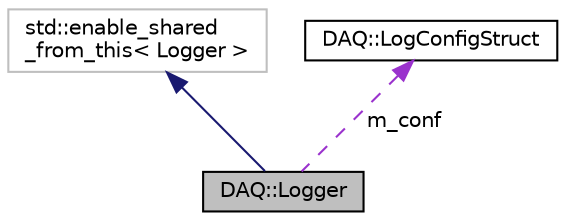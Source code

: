 digraph "DAQ::Logger"
{
  edge [fontname="Helvetica",fontsize="10",labelfontname="Helvetica",labelfontsize="10"];
  node [fontname="Helvetica",fontsize="10",shape=record];
  Node3 [label="DAQ::Logger",height=0.2,width=0.4,color="black", fillcolor="grey75", style="filled", fontcolor="black"];
  Node4 -> Node3 [dir="back",color="midnightblue",fontsize="10",style="solid",fontname="Helvetica"];
  Node4 [label="std::enable_shared\l_from_this\< Logger \>",height=0.2,width=0.4,color="grey75", fillcolor="white", style="filled"];
  Node5 -> Node3 [dir="back",color="darkorchid3",fontsize="10",style="dashed",label=" m_conf" ,fontname="Helvetica"];
  Node5 [label="DAQ::LogConfigStruct",height=0.2,width=0.4,color="black", fillcolor="white", style="filled",URL="$structDAQ_1_1LogConfigStruct.html",tooltip="配置log的结构体，包含所有能够配置的选项 "];
}
